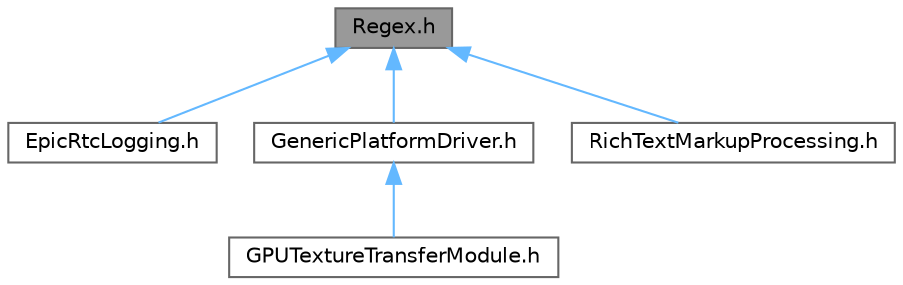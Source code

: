 digraph "Regex.h"
{
 // INTERACTIVE_SVG=YES
 // LATEX_PDF_SIZE
  bgcolor="transparent";
  edge [fontname=Helvetica,fontsize=10,labelfontname=Helvetica,labelfontsize=10];
  node [fontname=Helvetica,fontsize=10,shape=box,height=0.2,width=0.4];
  Node1 [id="Node000001",label="Regex.h",height=0.2,width=0.4,color="gray40", fillcolor="grey60", style="filled", fontcolor="black",tooltip=" "];
  Node1 -> Node2 [id="edge1_Node000001_Node000002",dir="back",color="steelblue1",style="solid",tooltip=" "];
  Node2 [id="Node000002",label="EpicRtcLogging.h",height=0.2,width=0.4,color="grey40", fillcolor="white", style="filled",URL="$de/d1f/EpicRtcLogging_8h.html",tooltip=" "];
  Node1 -> Node3 [id="edge2_Node000001_Node000003",dir="back",color="steelblue1",style="solid",tooltip=" "];
  Node3 [id="Node000003",label="GenericPlatformDriver.h",height=0.2,width=0.4,color="grey40", fillcolor="white", style="filled",URL="$d6/d35/GenericPlatformDriver_8h.html",tooltip=" "];
  Node3 -> Node4 [id="edge3_Node000003_Node000004",dir="back",color="steelblue1",style="solid",tooltip=" "];
  Node4 [id="Node000004",label="GPUTextureTransferModule.h",height=0.2,width=0.4,color="grey40", fillcolor="white", style="filled",URL="$df/da0/GPUTextureTransferModule_8h.html",tooltip=" "];
  Node1 -> Node5 [id="edge4_Node000001_Node000005",dir="back",color="steelblue1",style="solid",tooltip=" "];
  Node5 [id="Node000005",label="RichTextMarkupProcessing.h",height=0.2,width=0.4,color="grey40", fillcolor="white", style="filled",URL="$d5/ddd/RichTextMarkupProcessing_8h.html",tooltip=" "];
}
